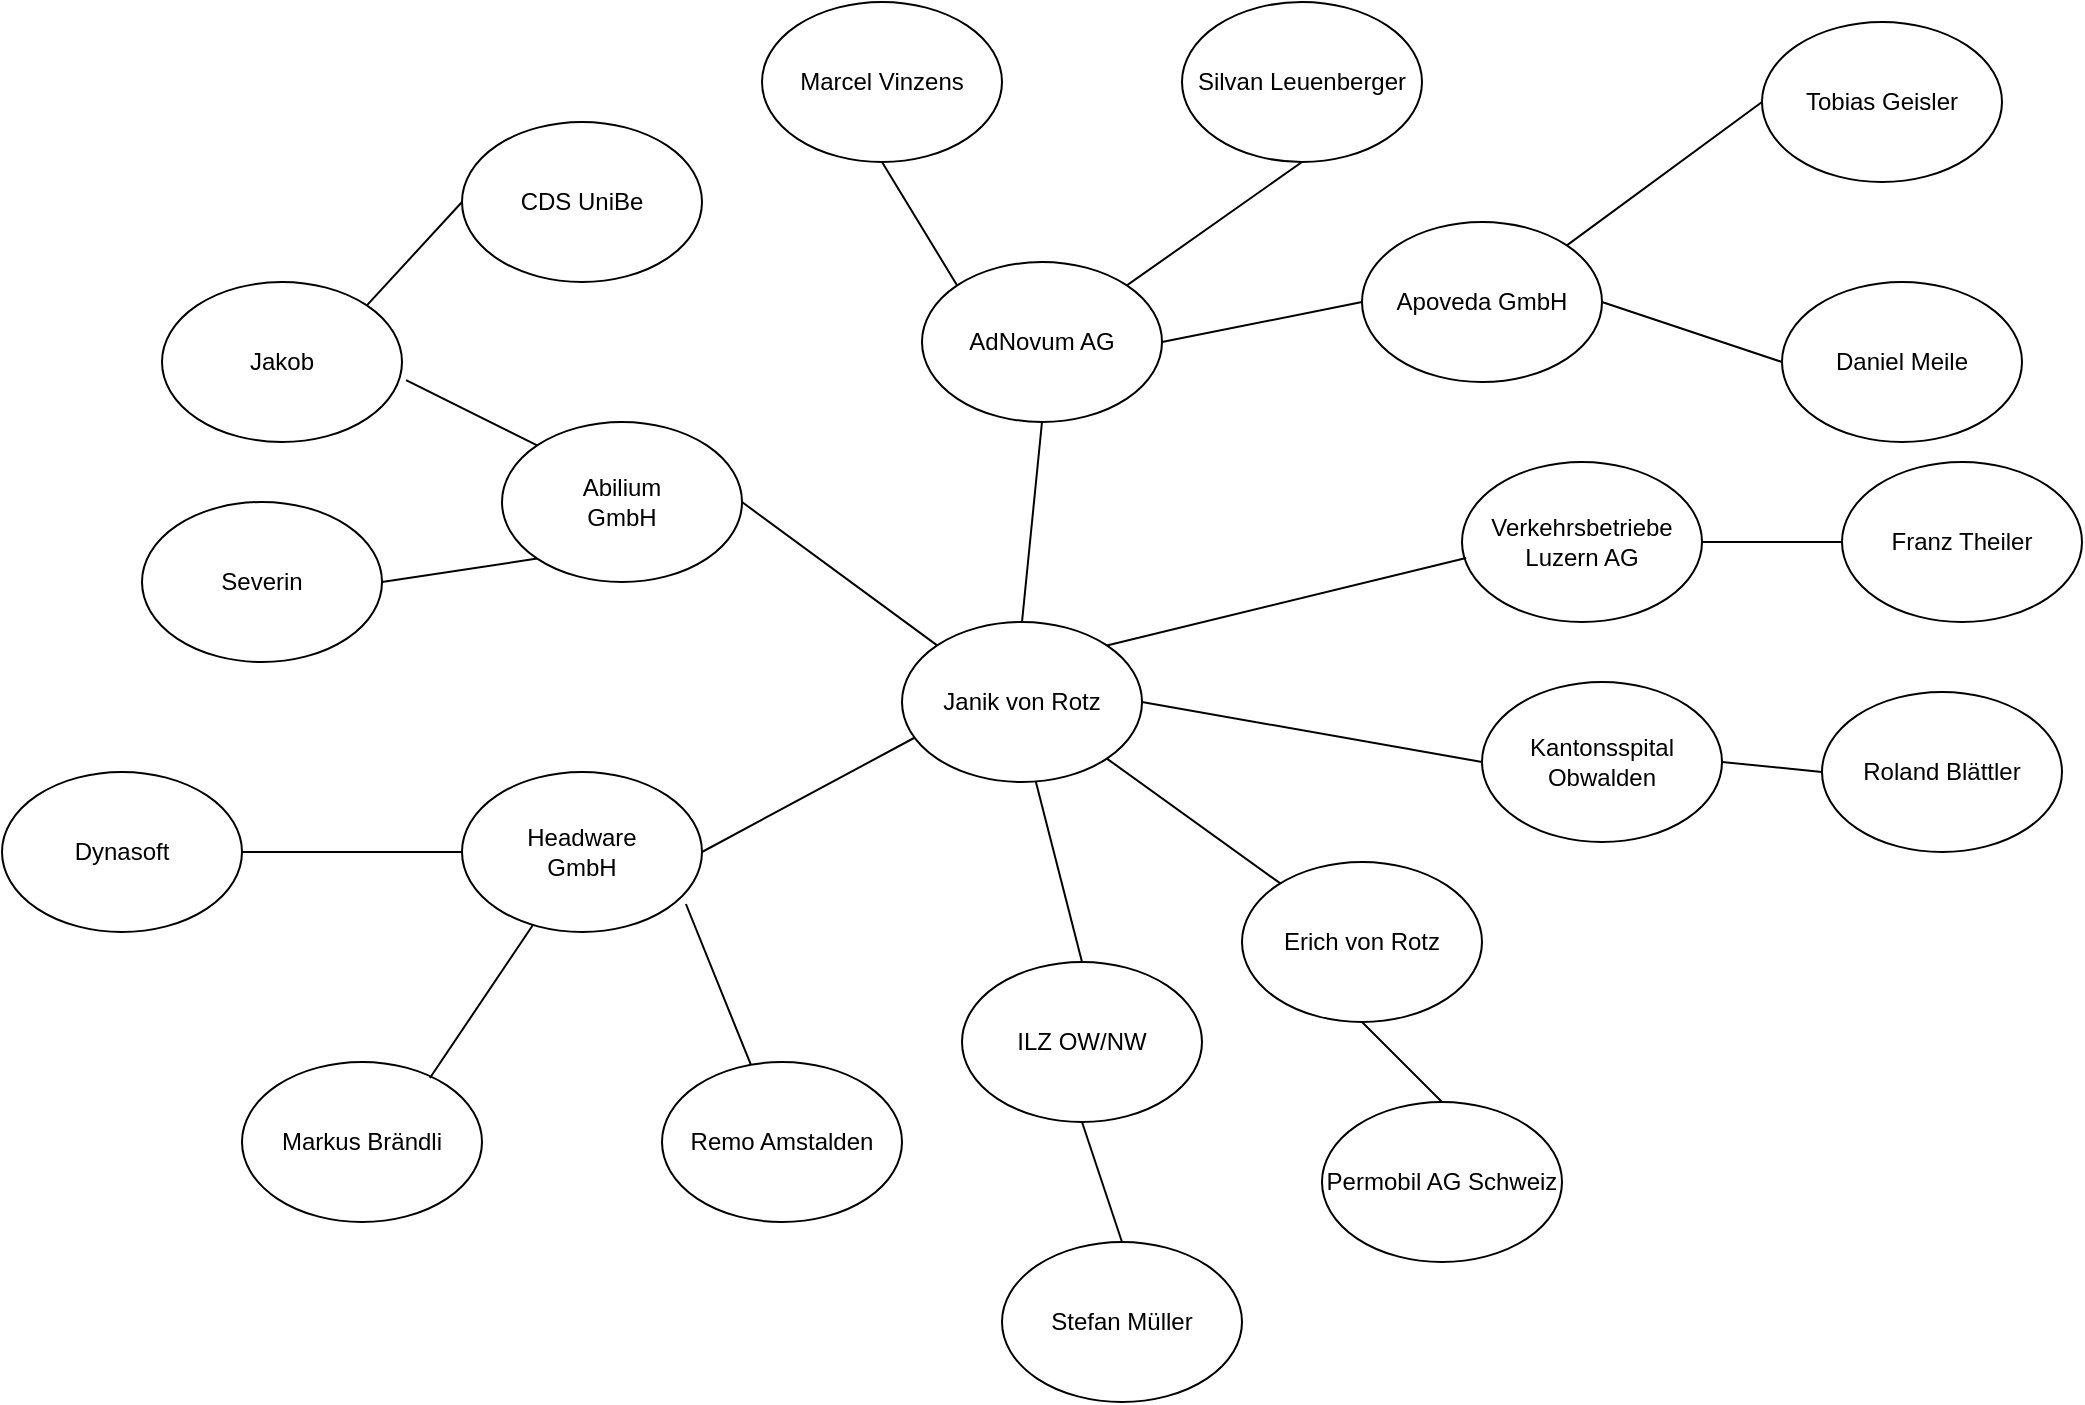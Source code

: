 <mxfile pages="1" version="11.2.5" type="github"><diagram name="Page-1" id="42789a77-a242-8287-6e28-9cd8cfd52e62"><mxGraphModel dx="2452" dy="1596" grid="1" gridSize="10" guides="1" tooltips="1" connect="1" arrows="1" fold="1" page="1" pageScale="1" pageWidth="1100" pageHeight="850" background="#ffffff" math="0" shadow="0"><root><mxCell id="0"/><mxCell id="1" parent="0"/><mxCell id="U_3eeoUp6OMtoiEWqaUz-1" value="Janik von Rotz" style="ellipse;whiteSpace=wrap;html=1;" vertex="1" parent="1"><mxGeometry x="440" y="270" width="120" height="80" as="geometry"/></mxCell><mxCell id="U_3eeoUp6OMtoiEWqaUz-2" value="&lt;div&gt;Abilium&lt;/div&gt;&lt;div&gt;GmbH&lt;/div&gt;" style="ellipse;whiteSpace=wrap;html=1;" vertex="1" parent="1"><mxGeometry x="240" y="170" width="120" height="80" as="geometry"/></mxCell><mxCell id="U_3eeoUp6OMtoiEWqaUz-3" value="" style="endArrow=none;html=1;entryX=0;entryY=0;entryDx=0;entryDy=0;exitX=1;exitY=0.5;exitDx=0;exitDy=0;" edge="1" parent="1" source="U_3eeoUp6OMtoiEWqaUz-2" target="U_3eeoUp6OMtoiEWqaUz-1"><mxGeometry width="50" height="50" relative="1" as="geometry"><mxPoint x="240" y="420" as="sourcePoint"/><mxPoint x="290" y="370" as="targetPoint"/></mxGeometry></mxCell><mxCell id="U_3eeoUp6OMtoiEWqaUz-4" style="edgeStyle=orthogonalEdgeStyle;rounded=0;orthogonalLoop=1;jettySize=auto;html=1;exitX=0.5;exitY=1;exitDx=0;exitDy=0;" edge="1" parent="1" source="U_3eeoUp6OMtoiEWqaUz-2" target="U_3eeoUp6OMtoiEWqaUz-2"><mxGeometry relative="1" as="geometry"/></mxCell><mxCell id="U_3eeoUp6OMtoiEWqaUz-5" value="Headware&lt;br&gt;GmbH" style="ellipse;whiteSpace=wrap;html=1;" vertex="1" parent="1"><mxGeometry x="220" y="345" width="120" height="80" as="geometry"/></mxCell><mxCell id="U_3eeoUp6OMtoiEWqaUz-6" value="Markus Brändli" style="ellipse;whiteSpace=wrap;html=1;" vertex="1" parent="1"><mxGeometry x="110" y="490" width="120" height="80" as="geometry"/></mxCell><mxCell id="U_3eeoUp6OMtoiEWqaUz-7" value="Remo Amstalden" style="ellipse;whiteSpace=wrap;html=1;" vertex="1" parent="1"><mxGeometry x="320" y="490" width="120" height="80" as="geometry"/></mxCell><mxCell id="U_3eeoUp6OMtoiEWqaUz-8" value="Dynasoft" style="ellipse;whiteSpace=wrap;html=1;" vertex="1" parent="1"><mxGeometry x="-10" y="345" width="120" height="80" as="geometry"/></mxCell><mxCell id="U_3eeoUp6OMtoiEWqaUz-9" value="" style="endArrow=none;html=1;exitX=1;exitY=0.5;exitDx=0;exitDy=0;entryX=0;entryY=0.5;entryDx=0;entryDy=0;" edge="1" parent="1" source="U_3eeoUp6OMtoiEWqaUz-8" target="U_3eeoUp6OMtoiEWqaUz-5"><mxGeometry width="50" height="50" relative="1" as="geometry"><mxPoint x="150" y="410" as="sourcePoint"/><mxPoint x="200" y="360" as="targetPoint"/></mxGeometry></mxCell><mxCell id="U_3eeoUp6OMtoiEWqaUz-10" value="" style="endArrow=none;html=1;exitX=1;exitY=0.5;exitDx=0;exitDy=0;entryX=0.05;entryY=0.725;entryDx=0;entryDy=0;entryPerimeter=0;" edge="1" parent="1" source="U_3eeoUp6OMtoiEWqaUz-5" target="U_3eeoUp6OMtoiEWqaUz-1"><mxGeometry width="50" height="50" relative="1" as="geometry"><mxPoint x="370" y="360" as="sourcePoint"/><mxPoint x="420" y="310" as="targetPoint"/></mxGeometry></mxCell><mxCell id="U_3eeoUp6OMtoiEWqaUz-11" value="" style="endArrow=none;html=1;exitX=0.783;exitY=0.1;exitDx=0;exitDy=0;exitPerimeter=0;" edge="1" parent="1" source="U_3eeoUp6OMtoiEWqaUz-6" target="U_3eeoUp6OMtoiEWqaUz-5"><mxGeometry width="50" height="50" relative="1" as="geometry"><mxPoint x="240" y="480" as="sourcePoint"/><mxPoint x="290" y="430" as="targetPoint"/></mxGeometry></mxCell><mxCell id="U_3eeoUp6OMtoiEWqaUz-12" value="" style="endArrow=none;html=1;entryX=0.933;entryY=0.825;entryDx=0;entryDy=0;entryPerimeter=0;" edge="1" parent="1" source="U_3eeoUp6OMtoiEWqaUz-7" target="U_3eeoUp6OMtoiEWqaUz-5"><mxGeometry width="50" height="50" relative="1" as="geometry"><mxPoint x="400" y="470" as="sourcePoint"/><mxPoint x="450" y="420" as="targetPoint"/></mxGeometry></mxCell><mxCell id="U_3eeoUp6OMtoiEWqaUz-13" value="CDS UniBe" style="ellipse;whiteSpace=wrap;html=1;" vertex="1" parent="1"><mxGeometry x="220" y="20" width="120" height="80" as="geometry"/></mxCell><mxCell id="U_3eeoUp6OMtoiEWqaUz-14" value="" style="endArrow=none;html=1;entryX=0;entryY=0.5;entryDx=0;entryDy=0;exitX=1;exitY=0;exitDx=0;exitDy=0;" edge="1" parent="1" source="U_3eeoUp6OMtoiEWqaUz-37" target="U_3eeoUp6OMtoiEWqaUz-13"><mxGeometry width="50" height="50" relative="1" as="geometry"><mxPoint x="410" y="140" as="sourcePoint"/><mxPoint x="460" y="90" as="targetPoint"/></mxGeometry></mxCell><mxCell id="U_3eeoUp6OMtoiEWqaUz-15" value="Erich von Rotz" style="ellipse;whiteSpace=wrap;html=1;" vertex="1" parent="1"><mxGeometry x="610" y="390" width="120" height="80" as="geometry"/></mxCell><mxCell id="U_3eeoUp6OMtoiEWqaUz-16" value="" style="endArrow=none;html=1;entryX=1;entryY=1;entryDx=0;entryDy=0;" edge="1" parent="1" source="U_3eeoUp6OMtoiEWqaUz-15" target="U_3eeoUp6OMtoiEWqaUz-1"><mxGeometry width="50" height="50" relative="1" as="geometry"><mxPoint x="600" y="380" as="sourcePoint"/><mxPoint x="650" y="330" as="targetPoint"/></mxGeometry></mxCell><mxCell id="U_3eeoUp6OMtoiEWqaUz-17" value="Permobil AG Schweiz" style="ellipse;whiteSpace=wrap;html=1;" vertex="1" parent="1"><mxGeometry x="650" y="510" width="120" height="80" as="geometry"/></mxCell><mxCell id="U_3eeoUp6OMtoiEWqaUz-18" value="" style="endArrow=none;html=1;entryX=0.5;entryY=1;entryDx=0;entryDy=0;exitX=0.5;exitY=0;exitDx=0;exitDy=0;" edge="1" parent="1" source="U_3eeoUp6OMtoiEWqaUz-17" target="U_3eeoUp6OMtoiEWqaUz-15"><mxGeometry width="50" height="50" relative="1" as="geometry"><mxPoint x="820" y="470" as="sourcePoint"/><mxPoint x="870" y="420" as="targetPoint"/></mxGeometry></mxCell><mxCell id="U_3eeoUp6OMtoiEWqaUz-19" value="Verkehrsbetriebe Luzern AG" style="ellipse;whiteSpace=wrap;html=1;" vertex="1" parent="1"><mxGeometry x="720" y="190" width="120" height="80" as="geometry"/></mxCell><mxCell id="U_3eeoUp6OMtoiEWqaUz-20" value="Franz Theiler" style="ellipse;whiteSpace=wrap;html=1;" vertex="1" parent="1"><mxGeometry x="910" y="190" width="120" height="80" as="geometry"/></mxCell><mxCell id="U_3eeoUp6OMtoiEWqaUz-21" value="" style="endArrow=none;html=1;exitX=1;exitY=0;exitDx=0;exitDy=0;entryX=0.017;entryY=0.6;entryDx=0;entryDy=0;entryPerimeter=0;" edge="1" parent="1" source="U_3eeoUp6OMtoiEWqaUz-1" target="U_3eeoUp6OMtoiEWqaUz-19"><mxGeometry width="50" height="50" relative="1" as="geometry"><mxPoint x="560" y="260" as="sourcePoint"/><mxPoint x="610" y="210" as="targetPoint"/></mxGeometry></mxCell><mxCell id="U_3eeoUp6OMtoiEWqaUz-22" value="" style="endArrow=none;html=1;exitX=1;exitY=0.5;exitDx=0;exitDy=0;entryX=0;entryY=0.5;entryDx=0;entryDy=0;" edge="1" parent="1" source="U_3eeoUp6OMtoiEWqaUz-19" target="U_3eeoUp6OMtoiEWqaUz-20"><mxGeometry width="50" height="50" relative="1" as="geometry"><mxPoint x="870" y="150" as="sourcePoint"/><mxPoint x="920" y="100" as="targetPoint"/></mxGeometry></mxCell><mxCell id="U_3eeoUp6OMtoiEWqaUz-23" value="AdNovum AG" style="ellipse;whiteSpace=wrap;html=1;" vertex="1" parent="1"><mxGeometry x="450" y="90" width="120" height="80" as="geometry"/></mxCell><mxCell id="U_3eeoUp6OMtoiEWqaUz-24" value="" style="endArrow=none;html=1;entryX=0.5;entryY=1;entryDx=0;entryDy=0;exitX=0.5;exitY=0;exitDx=0;exitDy=0;" edge="1" parent="1" source="U_3eeoUp6OMtoiEWqaUz-1" target="U_3eeoUp6OMtoiEWqaUz-23"><mxGeometry width="50" height="50" relative="1" as="geometry"><mxPoint x="480" y="240" as="sourcePoint"/><mxPoint x="530" y="190" as="targetPoint"/></mxGeometry></mxCell><mxCell id="U_3eeoUp6OMtoiEWqaUz-25" value="Silvan Leuenberger" style="ellipse;whiteSpace=wrap;html=1;" vertex="1" parent="1"><mxGeometry x="580" y="-40" width="120" height="80" as="geometry"/></mxCell><mxCell id="U_3eeoUp6OMtoiEWqaUz-26" value="" style="endArrow=none;html=1;exitX=1;exitY=0;exitDx=0;exitDy=0;entryX=0.5;entryY=1;entryDx=0;entryDy=0;" edge="1" parent="1" source="U_3eeoUp6OMtoiEWqaUz-23" target="U_3eeoUp6OMtoiEWqaUz-25"><mxGeometry width="50" height="50" relative="1" as="geometry"><mxPoint x="530" y="100" as="sourcePoint"/><mxPoint x="570" y="60" as="targetPoint"/></mxGeometry></mxCell><mxCell id="U_3eeoUp6OMtoiEWqaUz-27" value="Marcel Vinzens" style="ellipse;whiteSpace=wrap;html=1;" vertex="1" parent="1"><mxGeometry x="370" y="-40" width="120" height="80" as="geometry"/></mxCell><mxCell id="U_3eeoUp6OMtoiEWqaUz-28" value="" style="endArrow=none;html=1;entryX=0.5;entryY=1;entryDx=0;entryDy=0;exitX=0;exitY=0;exitDx=0;exitDy=0;" edge="1" parent="1" source="U_3eeoUp6OMtoiEWqaUz-23" target="U_3eeoUp6OMtoiEWqaUz-27"><mxGeometry width="50" height="50" relative="1" as="geometry"><mxPoint x="370" y="150" as="sourcePoint"/><mxPoint x="420" y="100" as="targetPoint"/></mxGeometry></mxCell><mxCell id="U_3eeoUp6OMtoiEWqaUz-29" value="Kantonsspital Obwalden" style="ellipse;whiteSpace=wrap;html=1;" vertex="1" parent="1"><mxGeometry x="730" y="300" width="120" height="80" as="geometry"/></mxCell><mxCell id="U_3eeoUp6OMtoiEWqaUz-30" value="" style="endArrow=none;html=1;exitX=1;exitY=0.5;exitDx=0;exitDy=0;entryX=0;entryY=0.5;entryDx=0;entryDy=0;" edge="1" parent="1" source="U_3eeoUp6OMtoiEWqaUz-1" target="U_3eeoUp6OMtoiEWqaUz-29"><mxGeometry width="50" height="50" relative="1" as="geometry"><mxPoint x="640" y="340" as="sourcePoint"/><mxPoint x="690" y="290" as="targetPoint"/></mxGeometry></mxCell><mxCell id="U_3eeoUp6OMtoiEWqaUz-31" value="Roland Blättler" style="ellipse;whiteSpace=wrap;html=1;" vertex="1" parent="1"><mxGeometry x="900" y="305" width="120" height="80" as="geometry"/></mxCell><mxCell id="U_3eeoUp6OMtoiEWqaUz-32" value="" style="endArrow=none;html=1;exitX=1;exitY=0.5;exitDx=0;exitDy=0;entryX=0;entryY=0.5;entryDx=0;entryDy=0;" edge="1" parent="1" source="U_3eeoUp6OMtoiEWqaUz-29" target="U_3eeoUp6OMtoiEWqaUz-31"><mxGeometry width="50" height="50" relative="1" as="geometry"><mxPoint x="870" y="360" as="sourcePoint"/><mxPoint x="920" y="310" as="targetPoint"/></mxGeometry></mxCell><mxCell id="U_3eeoUp6OMtoiEWqaUz-33" value="ILZ OW/NW" style="ellipse;whiteSpace=wrap;html=1;" vertex="1" parent="1"><mxGeometry x="470" y="440" width="120" height="80" as="geometry"/></mxCell><mxCell id="U_3eeoUp6OMtoiEWqaUz-34" value="Stefan Müller" style="ellipse;whiteSpace=wrap;html=1;" vertex="1" parent="1"><mxGeometry x="490" y="580" width="120" height="80" as="geometry"/></mxCell><mxCell id="U_3eeoUp6OMtoiEWqaUz-35" value="" style="endArrow=none;html=1;entryX=0.558;entryY=1;entryDx=0;entryDy=0;entryPerimeter=0;exitX=0.5;exitY=0;exitDx=0;exitDy=0;" edge="1" parent="1" source="U_3eeoUp6OMtoiEWqaUz-33" target="U_3eeoUp6OMtoiEWqaUz-1"><mxGeometry width="50" height="50" relative="1" as="geometry"><mxPoint x="520" y="420" as="sourcePoint"/><mxPoint x="570" y="370" as="targetPoint"/></mxGeometry></mxCell><mxCell id="U_3eeoUp6OMtoiEWqaUz-36" value="" style="endArrow=none;html=1;entryX=0.5;entryY=1;entryDx=0;entryDy=0;exitX=0.5;exitY=0;exitDx=0;exitDy=0;" edge="1" parent="1" source="U_3eeoUp6OMtoiEWqaUz-34" target="U_3eeoUp6OMtoiEWqaUz-33"><mxGeometry width="50" height="50" relative="1" as="geometry"><mxPoint x="550" y="580" as="sourcePoint"/><mxPoint x="600" y="530" as="targetPoint"/></mxGeometry></mxCell><mxCell id="U_3eeoUp6OMtoiEWqaUz-37" value="Jakob" style="ellipse;whiteSpace=wrap;html=1;" vertex="1" parent="1"><mxGeometry x="70" y="100" width="120" height="80" as="geometry"/></mxCell><mxCell id="U_3eeoUp6OMtoiEWqaUz-38" value="" style="endArrow=none;html=1;exitX=1.017;exitY=0.613;exitDx=0;exitDy=0;exitPerimeter=0;entryX=0;entryY=0;entryDx=0;entryDy=0;" edge="1" parent="1" source="U_3eeoUp6OMtoiEWqaUz-37" target="U_3eeoUp6OMtoiEWqaUz-2"><mxGeometry width="50" height="50" relative="1" as="geometry"><mxPoint x="220" y="200" as="sourcePoint"/><mxPoint x="270" y="150" as="targetPoint"/></mxGeometry></mxCell><mxCell id="U_3eeoUp6OMtoiEWqaUz-39" value="Severin" style="ellipse;whiteSpace=wrap;html=1;" vertex="1" parent="1"><mxGeometry x="60" y="210" width="120" height="80" as="geometry"/></mxCell><mxCell id="U_3eeoUp6OMtoiEWqaUz-40" value="" style="endArrow=none;html=1;exitX=1;exitY=0.5;exitDx=0;exitDy=0;entryX=0;entryY=1;entryDx=0;entryDy=0;" edge="1" parent="1" source="U_3eeoUp6OMtoiEWqaUz-39" target="U_3eeoUp6OMtoiEWqaUz-2"><mxGeometry width="50" height="50" relative="1" as="geometry"><mxPoint x="200" y="310" as="sourcePoint"/><mxPoint x="250" y="260" as="targetPoint"/></mxGeometry></mxCell><mxCell id="U_3eeoUp6OMtoiEWqaUz-41" value="Apoveda GmbH" style="ellipse;whiteSpace=wrap;html=1;" vertex="1" parent="1"><mxGeometry x="670" y="70" width="120" height="80" as="geometry"/></mxCell><mxCell id="U_3eeoUp6OMtoiEWqaUz-42" value="Tobias Geisler" style="ellipse;whiteSpace=wrap;html=1;" vertex="1" parent="1"><mxGeometry x="870" y="-30" width="120" height="80" as="geometry"/></mxCell><mxCell id="U_3eeoUp6OMtoiEWqaUz-43" value="Daniel Meile" style="ellipse;whiteSpace=wrap;html=1;" vertex="1" parent="1"><mxGeometry x="880" y="100" width="120" height="80" as="geometry"/></mxCell><mxCell id="U_3eeoUp6OMtoiEWqaUz-44" value="" style="endArrow=none;html=1;exitX=1;exitY=0.5;exitDx=0;exitDy=0;entryX=0;entryY=0.5;entryDx=0;entryDy=0;" edge="1" parent="1" source="U_3eeoUp6OMtoiEWqaUz-23" target="U_3eeoUp6OMtoiEWqaUz-41"><mxGeometry width="50" height="50" relative="1" as="geometry"><mxPoint x="620" y="160" as="sourcePoint"/><mxPoint x="670" y="110" as="targetPoint"/></mxGeometry></mxCell><mxCell id="U_3eeoUp6OMtoiEWqaUz-45" value="" style="endArrow=none;html=1;exitX=1;exitY=0;exitDx=0;exitDy=0;entryX=0;entryY=0.5;entryDx=0;entryDy=0;" edge="1" parent="1" source="U_3eeoUp6OMtoiEWqaUz-41" target="U_3eeoUp6OMtoiEWqaUz-42"><mxGeometry width="50" height="50" relative="1" as="geometry"><mxPoint x="810" y="80" as="sourcePoint"/><mxPoint x="860" y="30" as="targetPoint"/></mxGeometry></mxCell><mxCell id="U_3eeoUp6OMtoiEWqaUz-46" value="" style="endArrow=none;html=1;exitX=1;exitY=0.5;exitDx=0;exitDy=0;entryX=0;entryY=0.5;entryDx=0;entryDy=0;" edge="1" parent="1" source="U_3eeoUp6OMtoiEWqaUz-41" target="U_3eeoUp6OMtoiEWqaUz-43"><mxGeometry width="50" height="50" relative="1" as="geometry"><mxPoint x="890" y="140" as="sourcePoint"/><mxPoint x="940" y="90" as="targetPoint"/></mxGeometry></mxCell></root></mxGraphModel></diagram></mxfile>